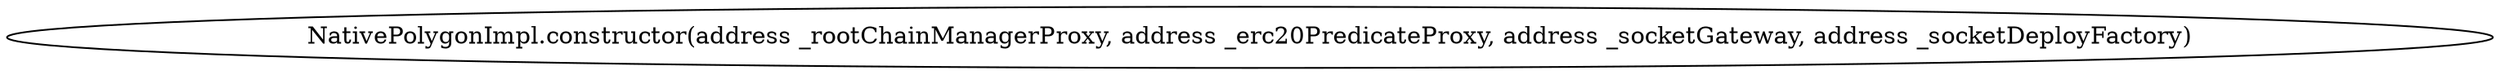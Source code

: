 digraph "" {
	graph [bb="0,0,1233.6,36"];
	node [label="\N"];
	"NativePolygonImpl.constructor(address _rootChainManagerProxy, address _erc20PredicateProxy, address _socketGateway, address _socketDeployFactory)"	 [height=0.5,
		pos="616.8,18",
		width=17.133];
}
